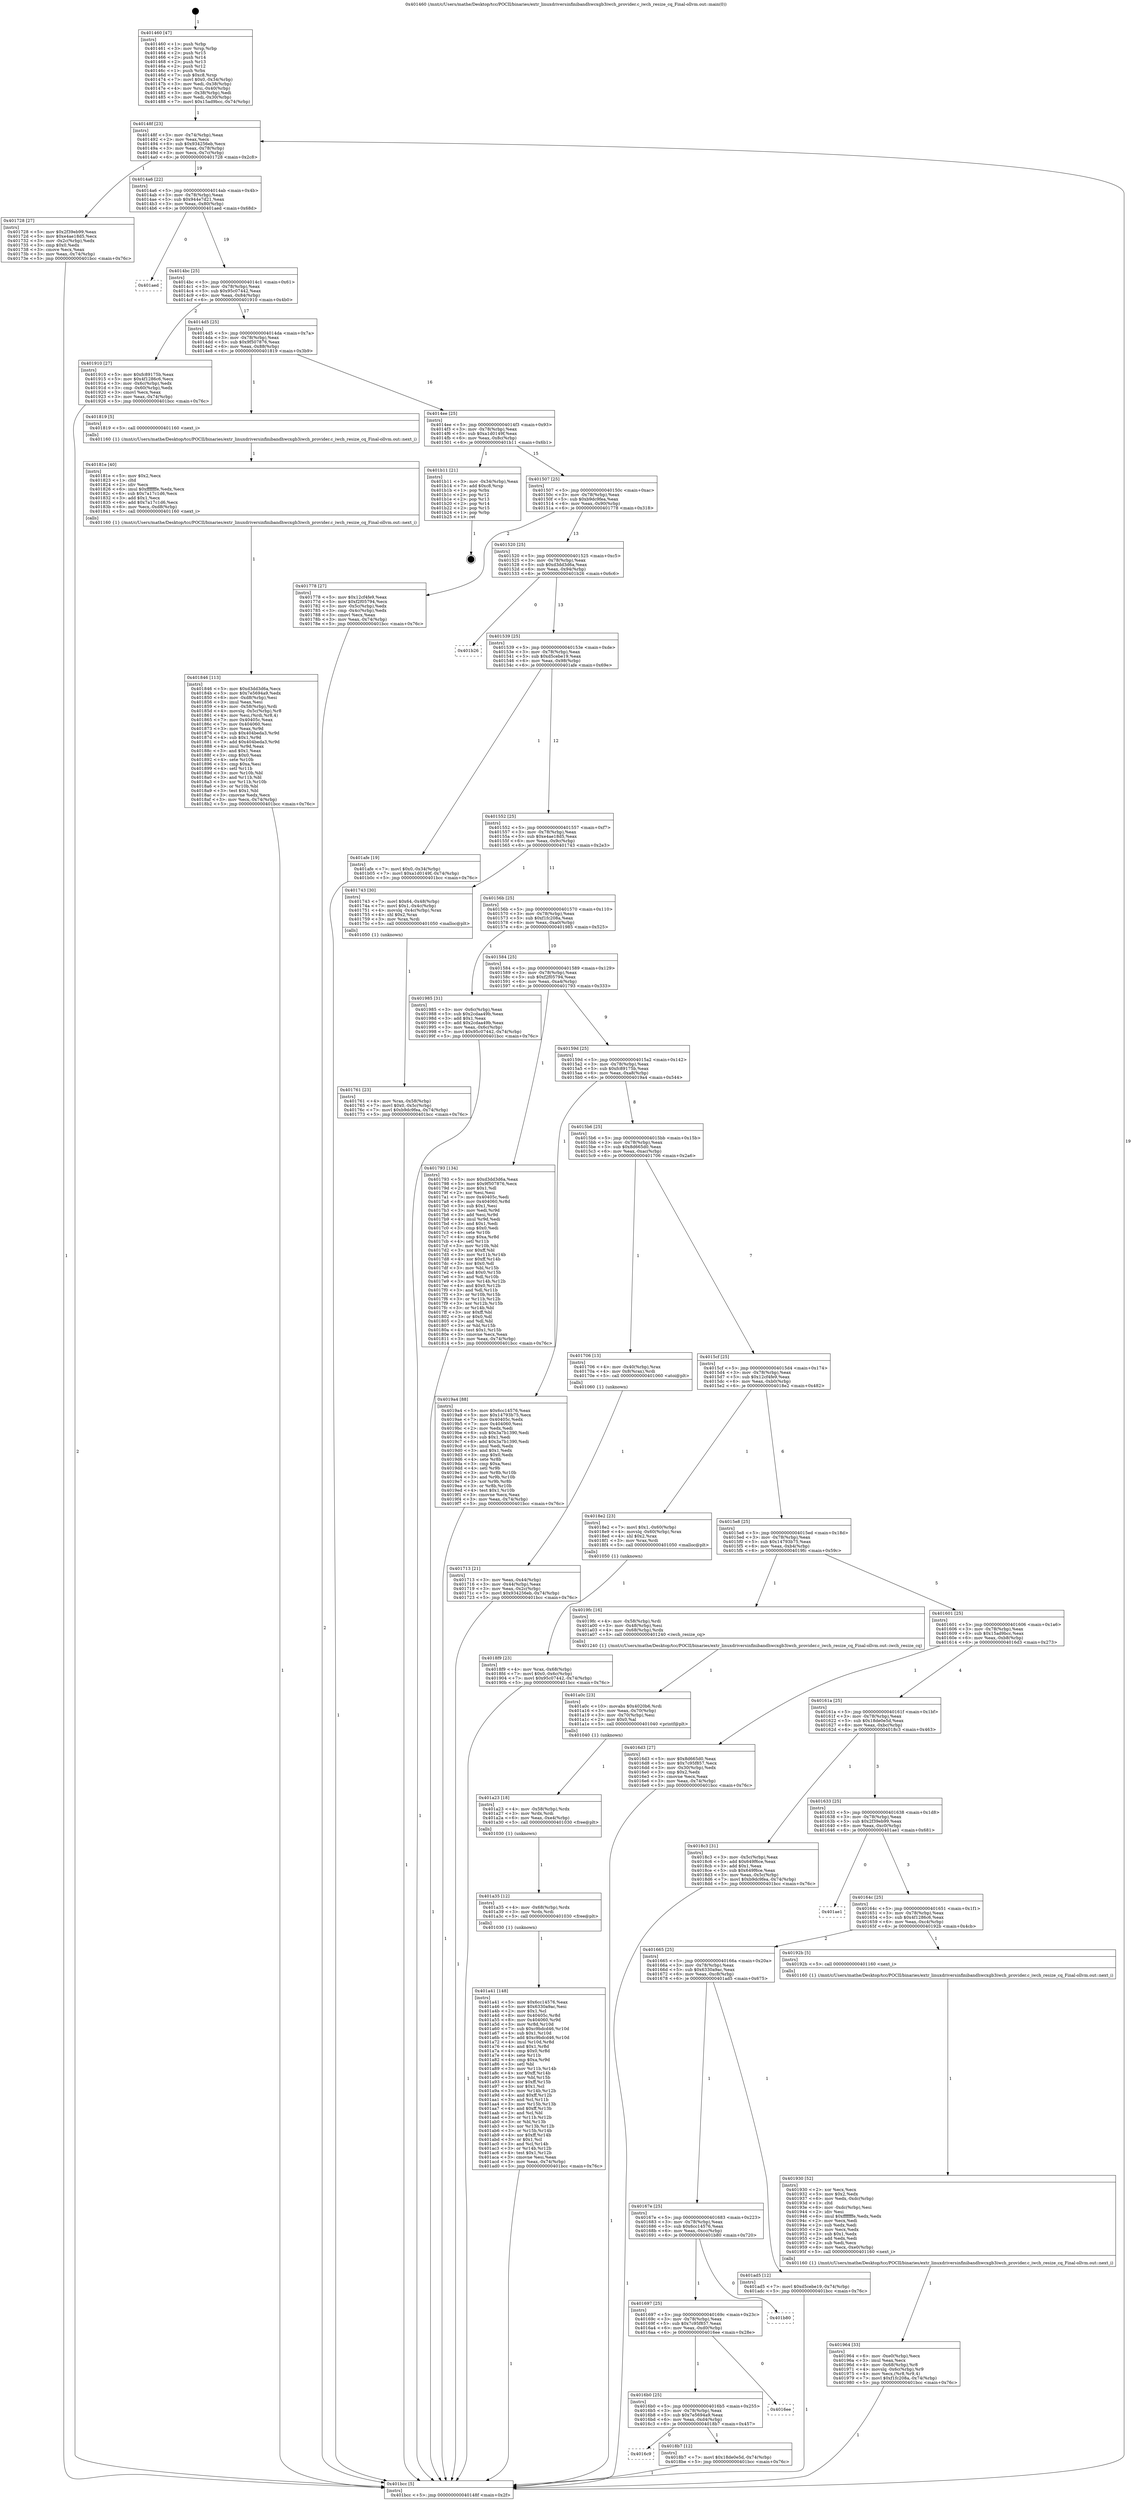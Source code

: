 digraph "0x401460" {
  label = "0x401460 (/mnt/c/Users/mathe/Desktop/tcc/POCII/binaries/extr_linuxdriversinfinibandhwcxgb3iwch_provider.c_iwch_resize_cq_Final-ollvm.out::main(0))"
  labelloc = "t"
  node[shape=record]

  Entry [label="",width=0.3,height=0.3,shape=circle,fillcolor=black,style=filled]
  "0x40148f" [label="{
     0x40148f [23]\l
     | [instrs]\l
     &nbsp;&nbsp;0x40148f \<+3\>: mov -0x74(%rbp),%eax\l
     &nbsp;&nbsp;0x401492 \<+2\>: mov %eax,%ecx\l
     &nbsp;&nbsp;0x401494 \<+6\>: sub $0x934256eb,%ecx\l
     &nbsp;&nbsp;0x40149a \<+3\>: mov %eax,-0x78(%rbp)\l
     &nbsp;&nbsp;0x40149d \<+3\>: mov %ecx,-0x7c(%rbp)\l
     &nbsp;&nbsp;0x4014a0 \<+6\>: je 0000000000401728 \<main+0x2c8\>\l
  }"]
  "0x401728" [label="{
     0x401728 [27]\l
     | [instrs]\l
     &nbsp;&nbsp;0x401728 \<+5\>: mov $0x2f39eb99,%eax\l
     &nbsp;&nbsp;0x40172d \<+5\>: mov $0xe4ae18d5,%ecx\l
     &nbsp;&nbsp;0x401732 \<+3\>: mov -0x2c(%rbp),%edx\l
     &nbsp;&nbsp;0x401735 \<+3\>: cmp $0x0,%edx\l
     &nbsp;&nbsp;0x401738 \<+3\>: cmove %ecx,%eax\l
     &nbsp;&nbsp;0x40173b \<+3\>: mov %eax,-0x74(%rbp)\l
     &nbsp;&nbsp;0x40173e \<+5\>: jmp 0000000000401bcc \<main+0x76c\>\l
  }"]
  "0x4014a6" [label="{
     0x4014a6 [22]\l
     | [instrs]\l
     &nbsp;&nbsp;0x4014a6 \<+5\>: jmp 00000000004014ab \<main+0x4b\>\l
     &nbsp;&nbsp;0x4014ab \<+3\>: mov -0x78(%rbp),%eax\l
     &nbsp;&nbsp;0x4014ae \<+5\>: sub $0x944e7d21,%eax\l
     &nbsp;&nbsp;0x4014b3 \<+3\>: mov %eax,-0x80(%rbp)\l
     &nbsp;&nbsp;0x4014b6 \<+6\>: je 0000000000401aed \<main+0x68d\>\l
  }"]
  Exit [label="",width=0.3,height=0.3,shape=circle,fillcolor=black,style=filled,peripheries=2]
  "0x401aed" [label="{
     0x401aed\l
  }", style=dashed]
  "0x4014bc" [label="{
     0x4014bc [25]\l
     | [instrs]\l
     &nbsp;&nbsp;0x4014bc \<+5\>: jmp 00000000004014c1 \<main+0x61\>\l
     &nbsp;&nbsp;0x4014c1 \<+3\>: mov -0x78(%rbp),%eax\l
     &nbsp;&nbsp;0x4014c4 \<+5\>: sub $0x95c07442,%eax\l
     &nbsp;&nbsp;0x4014c9 \<+6\>: mov %eax,-0x84(%rbp)\l
     &nbsp;&nbsp;0x4014cf \<+6\>: je 0000000000401910 \<main+0x4b0\>\l
  }"]
  "0x401a41" [label="{
     0x401a41 [148]\l
     | [instrs]\l
     &nbsp;&nbsp;0x401a41 \<+5\>: mov $0x6cc14576,%eax\l
     &nbsp;&nbsp;0x401a46 \<+5\>: mov $0x6330a9ac,%esi\l
     &nbsp;&nbsp;0x401a4b \<+2\>: mov $0x1,%cl\l
     &nbsp;&nbsp;0x401a4d \<+8\>: mov 0x40405c,%r8d\l
     &nbsp;&nbsp;0x401a55 \<+8\>: mov 0x404060,%r9d\l
     &nbsp;&nbsp;0x401a5d \<+3\>: mov %r8d,%r10d\l
     &nbsp;&nbsp;0x401a60 \<+7\>: sub $0xc9bdcd46,%r10d\l
     &nbsp;&nbsp;0x401a67 \<+4\>: sub $0x1,%r10d\l
     &nbsp;&nbsp;0x401a6b \<+7\>: add $0xc9bdcd46,%r10d\l
     &nbsp;&nbsp;0x401a72 \<+4\>: imul %r10d,%r8d\l
     &nbsp;&nbsp;0x401a76 \<+4\>: and $0x1,%r8d\l
     &nbsp;&nbsp;0x401a7a \<+4\>: cmp $0x0,%r8d\l
     &nbsp;&nbsp;0x401a7e \<+4\>: sete %r11b\l
     &nbsp;&nbsp;0x401a82 \<+4\>: cmp $0xa,%r9d\l
     &nbsp;&nbsp;0x401a86 \<+3\>: setl %bl\l
     &nbsp;&nbsp;0x401a89 \<+3\>: mov %r11b,%r14b\l
     &nbsp;&nbsp;0x401a8c \<+4\>: xor $0xff,%r14b\l
     &nbsp;&nbsp;0x401a90 \<+3\>: mov %bl,%r15b\l
     &nbsp;&nbsp;0x401a93 \<+4\>: xor $0xff,%r15b\l
     &nbsp;&nbsp;0x401a97 \<+3\>: xor $0x1,%cl\l
     &nbsp;&nbsp;0x401a9a \<+3\>: mov %r14b,%r12b\l
     &nbsp;&nbsp;0x401a9d \<+4\>: and $0xff,%r12b\l
     &nbsp;&nbsp;0x401aa1 \<+3\>: and %cl,%r11b\l
     &nbsp;&nbsp;0x401aa4 \<+3\>: mov %r15b,%r13b\l
     &nbsp;&nbsp;0x401aa7 \<+4\>: and $0xff,%r13b\l
     &nbsp;&nbsp;0x401aab \<+2\>: and %cl,%bl\l
     &nbsp;&nbsp;0x401aad \<+3\>: or %r11b,%r12b\l
     &nbsp;&nbsp;0x401ab0 \<+3\>: or %bl,%r13b\l
     &nbsp;&nbsp;0x401ab3 \<+3\>: xor %r13b,%r12b\l
     &nbsp;&nbsp;0x401ab6 \<+3\>: or %r15b,%r14b\l
     &nbsp;&nbsp;0x401ab9 \<+4\>: xor $0xff,%r14b\l
     &nbsp;&nbsp;0x401abd \<+3\>: or $0x1,%cl\l
     &nbsp;&nbsp;0x401ac0 \<+3\>: and %cl,%r14b\l
     &nbsp;&nbsp;0x401ac3 \<+3\>: or %r14b,%r12b\l
     &nbsp;&nbsp;0x401ac6 \<+4\>: test $0x1,%r12b\l
     &nbsp;&nbsp;0x401aca \<+3\>: cmovne %esi,%eax\l
     &nbsp;&nbsp;0x401acd \<+3\>: mov %eax,-0x74(%rbp)\l
     &nbsp;&nbsp;0x401ad0 \<+5\>: jmp 0000000000401bcc \<main+0x76c\>\l
  }"]
  "0x401910" [label="{
     0x401910 [27]\l
     | [instrs]\l
     &nbsp;&nbsp;0x401910 \<+5\>: mov $0xfc89175b,%eax\l
     &nbsp;&nbsp;0x401915 \<+5\>: mov $0x4f1286c6,%ecx\l
     &nbsp;&nbsp;0x40191a \<+3\>: mov -0x6c(%rbp),%edx\l
     &nbsp;&nbsp;0x40191d \<+3\>: cmp -0x60(%rbp),%edx\l
     &nbsp;&nbsp;0x401920 \<+3\>: cmovl %ecx,%eax\l
     &nbsp;&nbsp;0x401923 \<+3\>: mov %eax,-0x74(%rbp)\l
     &nbsp;&nbsp;0x401926 \<+5\>: jmp 0000000000401bcc \<main+0x76c\>\l
  }"]
  "0x4014d5" [label="{
     0x4014d5 [25]\l
     | [instrs]\l
     &nbsp;&nbsp;0x4014d5 \<+5\>: jmp 00000000004014da \<main+0x7a\>\l
     &nbsp;&nbsp;0x4014da \<+3\>: mov -0x78(%rbp),%eax\l
     &nbsp;&nbsp;0x4014dd \<+5\>: sub $0x9f507876,%eax\l
     &nbsp;&nbsp;0x4014e2 \<+6\>: mov %eax,-0x88(%rbp)\l
     &nbsp;&nbsp;0x4014e8 \<+6\>: je 0000000000401819 \<main+0x3b9\>\l
  }"]
  "0x401a35" [label="{
     0x401a35 [12]\l
     | [instrs]\l
     &nbsp;&nbsp;0x401a35 \<+4\>: mov -0x68(%rbp),%rdx\l
     &nbsp;&nbsp;0x401a39 \<+3\>: mov %rdx,%rdi\l
     &nbsp;&nbsp;0x401a3c \<+5\>: call 0000000000401030 \<free@plt\>\l
     | [calls]\l
     &nbsp;&nbsp;0x401030 \{1\} (unknown)\l
  }"]
  "0x401819" [label="{
     0x401819 [5]\l
     | [instrs]\l
     &nbsp;&nbsp;0x401819 \<+5\>: call 0000000000401160 \<next_i\>\l
     | [calls]\l
     &nbsp;&nbsp;0x401160 \{1\} (/mnt/c/Users/mathe/Desktop/tcc/POCII/binaries/extr_linuxdriversinfinibandhwcxgb3iwch_provider.c_iwch_resize_cq_Final-ollvm.out::next_i)\l
  }"]
  "0x4014ee" [label="{
     0x4014ee [25]\l
     | [instrs]\l
     &nbsp;&nbsp;0x4014ee \<+5\>: jmp 00000000004014f3 \<main+0x93\>\l
     &nbsp;&nbsp;0x4014f3 \<+3\>: mov -0x78(%rbp),%eax\l
     &nbsp;&nbsp;0x4014f6 \<+5\>: sub $0xa1d0149f,%eax\l
     &nbsp;&nbsp;0x4014fb \<+6\>: mov %eax,-0x8c(%rbp)\l
     &nbsp;&nbsp;0x401501 \<+6\>: je 0000000000401b11 \<main+0x6b1\>\l
  }"]
  "0x401a23" [label="{
     0x401a23 [18]\l
     | [instrs]\l
     &nbsp;&nbsp;0x401a23 \<+4\>: mov -0x58(%rbp),%rdx\l
     &nbsp;&nbsp;0x401a27 \<+3\>: mov %rdx,%rdi\l
     &nbsp;&nbsp;0x401a2a \<+6\>: mov %eax,-0xe4(%rbp)\l
     &nbsp;&nbsp;0x401a30 \<+5\>: call 0000000000401030 \<free@plt\>\l
     | [calls]\l
     &nbsp;&nbsp;0x401030 \{1\} (unknown)\l
  }"]
  "0x401b11" [label="{
     0x401b11 [21]\l
     | [instrs]\l
     &nbsp;&nbsp;0x401b11 \<+3\>: mov -0x34(%rbp),%eax\l
     &nbsp;&nbsp;0x401b14 \<+7\>: add $0xc8,%rsp\l
     &nbsp;&nbsp;0x401b1b \<+1\>: pop %rbx\l
     &nbsp;&nbsp;0x401b1c \<+2\>: pop %r12\l
     &nbsp;&nbsp;0x401b1e \<+2\>: pop %r13\l
     &nbsp;&nbsp;0x401b20 \<+2\>: pop %r14\l
     &nbsp;&nbsp;0x401b22 \<+2\>: pop %r15\l
     &nbsp;&nbsp;0x401b24 \<+1\>: pop %rbp\l
     &nbsp;&nbsp;0x401b25 \<+1\>: ret\l
  }"]
  "0x401507" [label="{
     0x401507 [25]\l
     | [instrs]\l
     &nbsp;&nbsp;0x401507 \<+5\>: jmp 000000000040150c \<main+0xac\>\l
     &nbsp;&nbsp;0x40150c \<+3\>: mov -0x78(%rbp),%eax\l
     &nbsp;&nbsp;0x40150f \<+5\>: sub $0xb9dc9fea,%eax\l
     &nbsp;&nbsp;0x401514 \<+6\>: mov %eax,-0x90(%rbp)\l
     &nbsp;&nbsp;0x40151a \<+6\>: je 0000000000401778 \<main+0x318\>\l
  }"]
  "0x401a0c" [label="{
     0x401a0c [23]\l
     | [instrs]\l
     &nbsp;&nbsp;0x401a0c \<+10\>: movabs $0x4020b6,%rdi\l
     &nbsp;&nbsp;0x401a16 \<+3\>: mov %eax,-0x70(%rbp)\l
     &nbsp;&nbsp;0x401a19 \<+3\>: mov -0x70(%rbp),%esi\l
     &nbsp;&nbsp;0x401a1c \<+2\>: mov $0x0,%al\l
     &nbsp;&nbsp;0x401a1e \<+5\>: call 0000000000401040 \<printf@plt\>\l
     | [calls]\l
     &nbsp;&nbsp;0x401040 \{1\} (unknown)\l
  }"]
  "0x401778" [label="{
     0x401778 [27]\l
     | [instrs]\l
     &nbsp;&nbsp;0x401778 \<+5\>: mov $0x12cf4fe9,%eax\l
     &nbsp;&nbsp;0x40177d \<+5\>: mov $0xf2f05794,%ecx\l
     &nbsp;&nbsp;0x401782 \<+3\>: mov -0x5c(%rbp),%edx\l
     &nbsp;&nbsp;0x401785 \<+3\>: cmp -0x4c(%rbp),%edx\l
     &nbsp;&nbsp;0x401788 \<+3\>: cmovl %ecx,%eax\l
     &nbsp;&nbsp;0x40178b \<+3\>: mov %eax,-0x74(%rbp)\l
     &nbsp;&nbsp;0x40178e \<+5\>: jmp 0000000000401bcc \<main+0x76c\>\l
  }"]
  "0x401520" [label="{
     0x401520 [25]\l
     | [instrs]\l
     &nbsp;&nbsp;0x401520 \<+5\>: jmp 0000000000401525 \<main+0xc5\>\l
     &nbsp;&nbsp;0x401525 \<+3\>: mov -0x78(%rbp),%eax\l
     &nbsp;&nbsp;0x401528 \<+5\>: sub $0xd3dd3d6a,%eax\l
     &nbsp;&nbsp;0x40152d \<+6\>: mov %eax,-0x94(%rbp)\l
     &nbsp;&nbsp;0x401533 \<+6\>: je 0000000000401b26 \<main+0x6c6\>\l
  }"]
  "0x401964" [label="{
     0x401964 [33]\l
     | [instrs]\l
     &nbsp;&nbsp;0x401964 \<+6\>: mov -0xe0(%rbp),%ecx\l
     &nbsp;&nbsp;0x40196a \<+3\>: imul %eax,%ecx\l
     &nbsp;&nbsp;0x40196d \<+4\>: mov -0x68(%rbp),%r8\l
     &nbsp;&nbsp;0x401971 \<+4\>: movslq -0x6c(%rbp),%r9\l
     &nbsp;&nbsp;0x401975 \<+4\>: mov %ecx,(%r8,%r9,4)\l
     &nbsp;&nbsp;0x401979 \<+7\>: movl $0xf1fc208a,-0x74(%rbp)\l
     &nbsp;&nbsp;0x401980 \<+5\>: jmp 0000000000401bcc \<main+0x76c\>\l
  }"]
  "0x401b26" [label="{
     0x401b26\l
  }", style=dashed]
  "0x401539" [label="{
     0x401539 [25]\l
     | [instrs]\l
     &nbsp;&nbsp;0x401539 \<+5\>: jmp 000000000040153e \<main+0xde\>\l
     &nbsp;&nbsp;0x40153e \<+3\>: mov -0x78(%rbp),%eax\l
     &nbsp;&nbsp;0x401541 \<+5\>: sub $0xd5cebe19,%eax\l
     &nbsp;&nbsp;0x401546 \<+6\>: mov %eax,-0x98(%rbp)\l
     &nbsp;&nbsp;0x40154c \<+6\>: je 0000000000401afe \<main+0x69e\>\l
  }"]
  "0x401930" [label="{
     0x401930 [52]\l
     | [instrs]\l
     &nbsp;&nbsp;0x401930 \<+2\>: xor %ecx,%ecx\l
     &nbsp;&nbsp;0x401932 \<+5\>: mov $0x2,%edx\l
     &nbsp;&nbsp;0x401937 \<+6\>: mov %edx,-0xdc(%rbp)\l
     &nbsp;&nbsp;0x40193d \<+1\>: cltd\l
     &nbsp;&nbsp;0x40193e \<+6\>: mov -0xdc(%rbp),%esi\l
     &nbsp;&nbsp;0x401944 \<+2\>: idiv %esi\l
     &nbsp;&nbsp;0x401946 \<+6\>: imul $0xfffffffe,%edx,%edx\l
     &nbsp;&nbsp;0x40194c \<+2\>: mov %ecx,%edi\l
     &nbsp;&nbsp;0x40194e \<+2\>: sub %edx,%edi\l
     &nbsp;&nbsp;0x401950 \<+2\>: mov %ecx,%edx\l
     &nbsp;&nbsp;0x401952 \<+3\>: sub $0x1,%edx\l
     &nbsp;&nbsp;0x401955 \<+2\>: add %edx,%edi\l
     &nbsp;&nbsp;0x401957 \<+2\>: sub %edi,%ecx\l
     &nbsp;&nbsp;0x401959 \<+6\>: mov %ecx,-0xe0(%rbp)\l
     &nbsp;&nbsp;0x40195f \<+5\>: call 0000000000401160 \<next_i\>\l
     | [calls]\l
     &nbsp;&nbsp;0x401160 \{1\} (/mnt/c/Users/mathe/Desktop/tcc/POCII/binaries/extr_linuxdriversinfinibandhwcxgb3iwch_provider.c_iwch_resize_cq_Final-ollvm.out::next_i)\l
  }"]
  "0x401afe" [label="{
     0x401afe [19]\l
     | [instrs]\l
     &nbsp;&nbsp;0x401afe \<+7\>: movl $0x0,-0x34(%rbp)\l
     &nbsp;&nbsp;0x401b05 \<+7\>: movl $0xa1d0149f,-0x74(%rbp)\l
     &nbsp;&nbsp;0x401b0c \<+5\>: jmp 0000000000401bcc \<main+0x76c\>\l
  }"]
  "0x401552" [label="{
     0x401552 [25]\l
     | [instrs]\l
     &nbsp;&nbsp;0x401552 \<+5\>: jmp 0000000000401557 \<main+0xf7\>\l
     &nbsp;&nbsp;0x401557 \<+3\>: mov -0x78(%rbp),%eax\l
     &nbsp;&nbsp;0x40155a \<+5\>: sub $0xe4ae18d5,%eax\l
     &nbsp;&nbsp;0x40155f \<+6\>: mov %eax,-0x9c(%rbp)\l
     &nbsp;&nbsp;0x401565 \<+6\>: je 0000000000401743 \<main+0x2e3\>\l
  }"]
  "0x4018f9" [label="{
     0x4018f9 [23]\l
     | [instrs]\l
     &nbsp;&nbsp;0x4018f9 \<+4\>: mov %rax,-0x68(%rbp)\l
     &nbsp;&nbsp;0x4018fd \<+7\>: movl $0x0,-0x6c(%rbp)\l
     &nbsp;&nbsp;0x401904 \<+7\>: movl $0x95c07442,-0x74(%rbp)\l
     &nbsp;&nbsp;0x40190b \<+5\>: jmp 0000000000401bcc \<main+0x76c\>\l
  }"]
  "0x401743" [label="{
     0x401743 [30]\l
     | [instrs]\l
     &nbsp;&nbsp;0x401743 \<+7\>: movl $0x64,-0x48(%rbp)\l
     &nbsp;&nbsp;0x40174a \<+7\>: movl $0x1,-0x4c(%rbp)\l
     &nbsp;&nbsp;0x401751 \<+4\>: movslq -0x4c(%rbp),%rax\l
     &nbsp;&nbsp;0x401755 \<+4\>: shl $0x2,%rax\l
     &nbsp;&nbsp;0x401759 \<+3\>: mov %rax,%rdi\l
     &nbsp;&nbsp;0x40175c \<+5\>: call 0000000000401050 \<malloc@plt\>\l
     | [calls]\l
     &nbsp;&nbsp;0x401050 \{1\} (unknown)\l
  }"]
  "0x40156b" [label="{
     0x40156b [25]\l
     | [instrs]\l
     &nbsp;&nbsp;0x40156b \<+5\>: jmp 0000000000401570 \<main+0x110\>\l
     &nbsp;&nbsp;0x401570 \<+3\>: mov -0x78(%rbp),%eax\l
     &nbsp;&nbsp;0x401573 \<+5\>: sub $0xf1fc208a,%eax\l
     &nbsp;&nbsp;0x401578 \<+6\>: mov %eax,-0xa0(%rbp)\l
     &nbsp;&nbsp;0x40157e \<+6\>: je 0000000000401985 \<main+0x525\>\l
  }"]
  "0x4016c9" [label="{
     0x4016c9\l
  }", style=dashed]
  "0x401985" [label="{
     0x401985 [31]\l
     | [instrs]\l
     &nbsp;&nbsp;0x401985 \<+3\>: mov -0x6c(%rbp),%eax\l
     &nbsp;&nbsp;0x401988 \<+5\>: sub $0x2cdaa49b,%eax\l
     &nbsp;&nbsp;0x40198d \<+3\>: add $0x1,%eax\l
     &nbsp;&nbsp;0x401990 \<+5\>: add $0x2cdaa49b,%eax\l
     &nbsp;&nbsp;0x401995 \<+3\>: mov %eax,-0x6c(%rbp)\l
     &nbsp;&nbsp;0x401998 \<+7\>: movl $0x95c07442,-0x74(%rbp)\l
     &nbsp;&nbsp;0x40199f \<+5\>: jmp 0000000000401bcc \<main+0x76c\>\l
  }"]
  "0x401584" [label="{
     0x401584 [25]\l
     | [instrs]\l
     &nbsp;&nbsp;0x401584 \<+5\>: jmp 0000000000401589 \<main+0x129\>\l
     &nbsp;&nbsp;0x401589 \<+3\>: mov -0x78(%rbp),%eax\l
     &nbsp;&nbsp;0x40158c \<+5\>: sub $0xf2f05794,%eax\l
     &nbsp;&nbsp;0x401591 \<+6\>: mov %eax,-0xa4(%rbp)\l
     &nbsp;&nbsp;0x401597 \<+6\>: je 0000000000401793 \<main+0x333\>\l
  }"]
  "0x4018b7" [label="{
     0x4018b7 [12]\l
     | [instrs]\l
     &nbsp;&nbsp;0x4018b7 \<+7\>: movl $0x18de0e5d,-0x74(%rbp)\l
     &nbsp;&nbsp;0x4018be \<+5\>: jmp 0000000000401bcc \<main+0x76c\>\l
  }"]
  "0x401793" [label="{
     0x401793 [134]\l
     | [instrs]\l
     &nbsp;&nbsp;0x401793 \<+5\>: mov $0xd3dd3d6a,%eax\l
     &nbsp;&nbsp;0x401798 \<+5\>: mov $0x9f507876,%ecx\l
     &nbsp;&nbsp;0x40179d \<+2\>: mov $0x1,%dl\l
     &nbsp;&nbsp;0x40179f \<+2\>: xor %esi,%esi\l
     &nbsp;&nbsp;0x4017a1 \<+7\>: mov 0x40405c,%edi\l
     &nbsp;&nbsp;0x4017a8 \<+8\>: mov 0x404060,%r8d\l
     &nbsp;&nbsp;0x4017b0 \<+3\>: sub $0x1,%esi\l
     &nbsp;&nbsp;0x4017b3 \<+3\>: mov %edi,%r9d\l
     &nbsp;&nbsp;0x4017b6 \<+3\>: add %esi,%r9d\l
     &nbsp;&nbsp;0x4017b9 \<+4\>: imul %r9d,%edi\l
     &nbsp;&nbsp;0x4017bd \<+3\>: and $0x1,%edi\l
     &nbsp;&nbsp;0x4017c0 \<+3\>: cmp $0x0,%edi\l
     &nbsp;&nbsp;0x4017c3 \<+4\>: sete %r10b\l
     &nbsp;&nbsp;0x4017c7 \<+4\>: cmp $0xa,%r8d\l
     &nbsp;&nbsp;0x4017cb \<+4\>: setl %r11b\l
     &nbsp;&nbsp;0x4017cf \<+3\>: mov %r10b,%bl\l
     &nbsp;&nbsp;0x4017d2 \<+3\>: xor $0xff,%bl\l
     &nbsp;&nbsp;0x4017d5 \<+3\>: mov %r11b,%r14b\l
     &nbsp;&nbsp;0x4017d8 \<+4\>: xor $0xff,%r14b\l
     &nbsp;&nbsp;0x4017dc \<+3\>: xor $0x0,%dl\l
     &nbsp;&nbsp;0x4017df \<+3\>: mov %bl,%r15b\l
     &nbsp;&nbsp;0x4017e2 \<+4\>: and $0x0,%r15b\l
     &nbsp;&nbsp;0x4017e6 \<+3\>: and %dl,%r10b\l
     &nbsp;&nbsp;0x4017e9 \<+3\>: mov %r14b,%r12b\l
     &nbsp;&nbsp;0x4017ec \<+4\>: and $0x0,%r12b\l
     &nbsp;&nbsp;0x4017f0 \<+3\>: and %dl,%r11b\l
     &nbsp;&nbsp;0x4017f3 \<+3\>: or %r10b,%r15b\l
     &nbsp;&nbsp;0x4017f6 \<+3\>: or %r11b,%r12b\l
     &nbsp;&nbsp;0x4017f9 \<+3\>: xor %r12b,%r15b\l
     &nbsp;&nbsp;0x4017fc \<+3\>: or %r14b,%bl\l
     &nbsp;&nbsp;0x4017ff \<+3\>: xor $0xff,%bl\l
     &nbsp;&nbsp;0x401802 \<+3\>: or $0x0,%dl\l
     &nbsp;&nbsp;0x401805 \<+2\>: and %dl,%bl\l
     &nbsp;&nbsp;0x401807 \<+3\>: or %bl,%r15b\l
     &nbsp;&nbsp;0x40180a \<+4\>: test $0x1,%r15b\l
     &nbsp;&nbsp;0x40180e \<+3\>: cmovne %ecx,%eax\l
     &nbsp;&nbsp;0x401811 \<+3\>: mov %eax,-0x74(%rbp)\l
     &nbsp;&nbsp;0x401814 \<+5\>: jmp 0000000000401bcc \<main+0x76c\>\l
  }"]
  "0x40159d" [label="{
     0x40159d [25]\l
     | [instrs]\l
     &nbsp;&nbsp;0x40159d \<+5\>: jmp 00000000004015a2 \<main+0x142\>\l
     &nbsp;&nbsp;0x4015a2 \<+3\>: mov -0x78(%rbp),%eax\l
     &nbsp;&nbsp;0x4015a5 \<+5\>: sub $0xfc89175b,%eax\l
     &nbsp;&nbsp;0x4015aa \<+6\>: mov %eax,-0xa8(%rbp)\l
     &nbsp;&nbsp;0x4015b0 \<+6\>: je 00000000004019a4 \<main+0x544\>\l
  }"]
  "0x4016b0" [label="{
     0x4016b0 [25]\l
     | [instrs]\l
     &nbsp;&nbsp;0x4016b0 \<+5\>: jmp 00000000004016b5 \<main+0x255\>\l
     &nbsp;&nbsp;0x4016b5 \<+3\>: mov -0x78(%rbp),%eax\l
     &nbsp;&nbsp;0x4016b8 \<+5\>: sub $0x7e5694a9,%eax\l
     &nbsp;&nbsp;0x4016bd \<+6\>: mov %eax,-0xd4(%rbp)\l
     &nbsp;&nbsp;0x4016c3 \<+6\>: je 00000000004018b7 \<main+0x457\>\l
  }"]
  "0x4019a4" [label="{
     0x4019a4 [88]\l
     | [instrs]\l
     &nbsp;&nbsp;0x4019a4 \<+5\>: mov $0x6cc14576,%eax\l
     &nbsp;&nbsp;0x4019a9 \<+5\>: mov $0x14793b75,%ecx\l
     &nbsp;&nbsp;0x4019ae \<+7\>: mov 0x40405c,%edx\l
     &nbsp;&nbsp;0x4019b5 \<+7\>: mov 0x404060,%esi\l
     &nbsp;&nbsp;0x4019bc \<+2\>: mov %edx,%edi\l
     &nbsp;&nbsp;0x4019be \<+6\>: sub $0x3a7b1390,%edi\l
     &nbsp;&nbsp;0x4019c4 \<+3\>: sub $0x1,%edi\l
     &nbsp;&nbsp;0x4019c7 \<+6\>: add $0x3a7b1390,%edi\l
     &nbsp;&nbsp;0x4019cd \<+3\>: imul %edi,%edx\l
     &nbsp;&nbsp;0x4019d0 \<+3\>: and $0x1,%edx\l
     &nbsp;&nbsp;0x4019d3 \<+3\>: cmp $0x0,%edx\l
     &nbsp;&nbsp;0x4019d6 \<+4\>: sete %r8b\l
     &nbsp;&nbsp;0x4019da \<+3\>: cmp $0xa,%esi\l
     &nbsp;&nbsp;0x4019dd \<+4\>: setl %r9b\l
     &nbsp;&nbsp;0x4019e1 \<+3\>: mov %r8b,%r10b\l
     &nbsp;&nbsp;0x4019e4 \<+3\>: and %r9b,%r10b\l
     &nbsp;&nbsp;0x4019e7 \<+3\>: xor %r9b,%r8b\l
     &nbsp;&nbsp;0x4019ea \<+3\>: or %r8b,%r10b\l
     &nbsp;&nbsp;0x4019ed \<+4\>: test $0x1,%r10b\l
     &nbsp;&nbsp;0x4019f1 \<+3\>: cmovne %ecx,%eax\l
     &nbsp;&nbsp;0x4019f4 \<+3\>: mov %eax,-0x74(%rbp)\l
     &nbsp;&nbsp;0x4019f7 \<+5\>: jmp 0000000000401bcc \<main+0x76c\>\l
  }"]
  "0x4015b6" [label="{
     0x4015b6 [25]\l
     | [instrs]\l
     &nbsp;&nbsp;0x4015b6 \<+5\>: jmp 00000000004015bb \<main+0x15b\>\l
     &nbsp;&nbsp;0x4015bb \<+3\>: mov -0x78(%rbp),%eax\l
     &nbsp;&nbsp;0x4015be \<+5\>: sub $0x8d665d0,%eax\l
     &nbsp;&nbsp;0x4015c3 \<+6\>: mov %eax,-0xac(%rbp)\l
     &nbsp;&nbsp;0x4015c9 \<+6\>: je 0000000000401706 \<main+0x2a6\>\l
  }"]
  "0x4016ee" [label="{
     0x4016ee\l
  }", style=dashed]
  "0x401706" [label="{
     0x401706 [13]\l
     | [instrs]\l
     &nbsp;&nbsp;0x401706 \<+4\>: mov -0x40(%rbp),%rax\l
     &nbsp;&nbsp;0x40170a \<+4\>: mov 0x8(%rax),%rdi\l
     &nbsp;&nbsp;0x40170e \<+5\>: call 0000000000401060 \<atoi@plt\>\l
     | [calls]\l
     &nbsp;&nbsp;0x401060 \{1\} (unknown)\l
  }"]
  "0x4015cf" [label="{
     0x4015cf [25]\l
     | [instrs]\l
     &nbsp;&nbsp;0x4015cf \<+5\>: jmp 00000000004015d4 \<main+0x174\>\l
     &nbsp;&nbsp;0x4015d4 \<+3\>: mov -0x78(%rbp),%eax\l
     &nbsp;&nbsp;0x4015d7 \<+5\>: sub $0x12cf4fe9,%eax\l
     &nbsp;&nbsp;0x4015dc \<+6\>: mov %eax,-0xb0(%rbp)\l
     &nbsp;&nbsp;0x4015e2 \<+6\>: je 00000000004018e2 \<main+0x482\>\l
  }"]
  "0x401697" [label="{
     0x401697 [25]\l
     | [instrs]\l
     &nbsp;&nbsp;0x401697 \<+5\>: jmp 000000000040169c \<main+0x23c\>\l
     &nbsp;&nbsp;0x40169c \<+3\>: mov -0x78(%rbp),%eax\l
     &nbsp;&nbsp;0x40169f \<+5\>: sub $0x7c95f857,%eax\l
     &nbsp;&nbsp;0x4016a4 \<+6\>: mov %eax,-0xd0(%rbp)\l
     &nbsp;&nbsp;0x4016aa \<+6\>: je 00000000004016ee \<main+0x28e\>\l
  }"]
  "0x4018e2" [label="{
     0x4018e2 [23]\l
     | [instrs]\l
     &nbsp;&nbsp;0x4018e2 \<+7\>: movl $0x1,-0x60(%rbp)\l
     &nbsp;&nbsp;0x4018e9 \<+4\>: movslq -0x60(%rbp),%rax\l
     &nbsp;&nbsp;0x4018ed \<+4\>: shl $0x2,%rax\l
     &nbsp;&nbsp;0x4018f1 \<+3\>: mov %rax,%rdi\l
     &nbsp;&nbsp;0x4018f4 \<+5\>: call 0000000000401050 \<malloc@plt\>\l
     | [calls]\l
     &nbsp;&nbsp;0x401050 \{1\} (unknown)\l
  }"]
  "0x4015e8" [label="{
     0x4015e8 [25]\l
     | [instrs]\l
     &nbsp;&nbsp;0x4015e8 \<+5\>: jmp 00000000004015ed \<main+0x18d\>\l
     &nbsp;&nbsp;0x4015ed \<+3\>: mov -0x78(%rbp),%eax\l
     &nbsp;&nbsp;0x4015f0 \<+5\>: sub $0x14793b75,%eax\l
     &nbsp;&nbsp;0x4015f5 \<+6\>: mov %eax,-0xb4(%rbp)\l
     &nbsp;&nbsp;0x4015fb \<+6\>: je 00000000004019fc \<main+0x59c\>\l
  }"]
  "0x401b80" [label="{
     0x401b80\l
  }", style=dashed]
  "0x4019fc" [label="{
     0x4019fc [16]\l
     | [instrs]\l
     &nbsp;&nbsp;0x4019fc \<+4\>: mov -0x58(%rbp),%rdi\l
     &nbsp;&nbsp;0x401a00 \<+3\>: mov -0x48(%rbp),%esi\l
     &nbsp;&nbsp;0x401a03 \<+4\>: mov -0x68(%rbp),%rdx\l
     &nbsp;&nbsp;0x401a07 \<+5\>: call 0000000000401240 \<iwch_resize_cq\>\l
     | [calls]\l
     &nbsp;&nbsp;0x401240 \{1\} (/mnt/c/Users/mathe/Desktop/tcc/POCII/binaries/extr_linuxdriversinfinibandhwcxgb3iwch_provider.c_iwch_resize_cq_Final-ollvm.out::iwch_resize_cq)\l
  }"]
  "0x401601" [label="{
     0x401601 [25]\l
     | [instrs]\l
     &nbsp;&nbsp;0x401601 \<+5\>: jmp 0000000000401606 \<main+0x1a6\>\l
     &nbsp;&nbsp;0x401606 \<+3\>: mov -0x78(%rbp),%eax\l
     &nbsp;&nbsp;0x401609 \<+5\>: sub $0x15ad9bcc,%eax\l
     &nbsp;&nbsp;0x40160e \<+6\>: mov %eax,-0xb8(%rbp)\l
     &nbsp;&nbsp;0x401614 \<+6\>: je 00000000004016d3 \<main+0x273\>\l
  }"]
  "0x40167e" [label="{
     0x40167e [25]\l
     | [instrs]\l
     &nbsp;&nbsp;0x40167e \<+5\>: jmp 0000000000401683 \<main+0x223\>\l
     &nbsp;&nbsp;0x401683 \<+3\>: mov -0x78(%rbp),%eax\l
     &nbsp;&nbsp;0x401686 \<+5\>: sub $0x6cc14576,%eax\l
     &nbsp;&nbsp;0x40168b \<+6\>: mov %eax,-0xcc(%rbp)\l
     &nbsp;&nbsp;0x401691 \<+6\>: je 0000000000401b80 \<main+0x720\>\l
  }"]
  "0x4016d3" [label="{
     0x4016d3 [27]\l
     | [instrs]\l
     &nbsp;&nbsp;0x4016d3 \<+5\>: mov $0x8d665d0,%eax\l
     &nbsp;&nbsp;0x4016d8 \<+5\>: mov $0x7c95f857,%ecx\l
     &nbsp;&nbsp;0x4016dd \<+3\>: mov -0x30(%rbp),%edx\l
     &nbsp;&nbsp;0x4016e0 \<+3\>: cmp $0x2,%edx\l
     &nbsp;&nbsp;0x4016e3 \<+3\>: cmovne %ecx,%eax\l
     &nbsp;&nbsp;0x4016e6 \<+3\>: mov %eax,-0x74(%rbp)\l
     &nbsp;&nbsp;0x4016e9 \<+5\>: jmp 0000000000401bcc \<main+0x76c\>\l
  }"]
  "0x40161a" [label="{
     0x40161a [25]\l
     | [instrs]\l
     &nbsp;&nbsp;0x40161a \<+5\>: jmp 000000000040161f \<main+0x1bf\>\l
     &nbsp;&nbsp;0x40161f \<+3\>: mov -0x78(%rbp),%eax\l
     &nbsp;&nbsp;0x401622 \<+5\>: sub $0x18de0e5d,%eax\l
     &nbsp;&nbsp;0x401627 \<+6\>: mov %eax,-0xbc(%rbp)\l
     &nbsp;&nbsp;0x40162d \<+6\>: je 00000000004018c3 \<main+0x463\>\l
  }"]
  "0x401bcc" [label="{
     0x401bcc [5]\l
     | [instrs]\l
     &nbsp;&nbsp;0x401bcc \<+5\>: jmp 000000000040148f \<main+0x2f\>\l
  }"]
  "0x401460" [label="{
     0x401460 [47]\l
     | [instrs]\l
     &nbsp;&nbsp;0x401460 \<+1\>: push %rbp\l
     &nbsp;&nbsp;0x401461 \<+3\>: mov %rsp,%rbp\l
     &nbsp;&nbsp;0x401464 \<+2\>: push %r15\l
     &nbsp;&nbsp;0x401466 \<+2\>: push %r14\l
     &nbsp;&nbsp;0x401468 \<+2\>: push %r13\l
     &nbsp;&nbsp;0x40146a \<+2\>: push %r12\l
     &nbsp;&nbsp;0x40146c \<+1\>: push %rbx\l
     &nbsp;&nbsp;0x40146d \<+7\>: sub $0xc8,%rsp\l
     &nbsp;&nbsp;0x401474 \<+7\>: movl $0x0,-0x34(%rbp)\l
     &nbsp;&nbsp;0x40147b \<+3\>: mov %edi,-0x38(%rbp)\l
     &nbsp;&nbsp;0x40147e \<+4\>: mov %rsi,-0x40(%rbp)\l
     &nbsp;&nbsp;0x401482 \<+3\>: mov -0x38(%rbp),%edi\l
     &nbsp;&nbsp;0x401485 \<+3\>: mov %edi,-0x30(%rbp)\l
     &nbsp;&nbsp;0x401488 \<+7\>: movl $0x15ad9bcc,-0x74(%rbp)\l
  }"]
  "0x401713" [label="{
     0x401713 [21]\l
     | [instrs]\l
     &nbsp;&nbsp;0x401713 \<+3\>: mov %eax,-0x44(%rbp)\l
     &nbsp;&nbsp;0x401716 \<+3\>: mov -0x44(%rbp),%eax\l
     &nbsp;&nbsp;0x401719 \<+3\>: mov %eax,-0x2c(%rbp)\l
     &nbsp;&nbsp;0x40171c \<+7\>: movl $0x934256eb,-0x74(%rbp)\l
     &nbsp;&nbsp;0x401723 \<+5\>: jmp 0000000000401bcc \<main+0x76c\>\l
  }"]
  "0x401761" [label="{
     0x401761 [23]\l
     | [instrs]\l
     &nbsp;&nbsp;0x401761 \<+4\>: mov %rax,-0x58(%rbp)\l
     &nbsp;&nbsp;0x401765 \<+7\>: movl $0x0,-0x5c(%rbp)\l
     &nbsp;&nbsp;0x40176c \<+7\>: movl $0xb9dc9fea,-0x74(%rbp)\l
     &nbsp;&nbsp;0x401773 \<+5\>: jmp 0000000000401bcc \<main+0x76c\>\l
  }"]
  "0x40181e" [label="{
     0x40181e [40]\l
     | [instrs]\l
     &nbsp;&nbsp;0x40181e \<+5\>: mov $0x2,%ecx\l
     &nbsp;&nbsp;0x401823 \<+1\>: cltd\l
     &nbsp;&nbsp;0x401824 \<+2\>: idiv %ecx\l
     &nbsp;&nbsp;0x401826 \<+6\>: imul $0xfffffffe,%edx,%ecx\l
     &nbsp;&nbsp;0x40182c \<+6\>: sub $0x7a17c1d6,%ecx\l
     &nbsp;&nbsp;0x401832 \<+3\>: add $0x1,%ecx\l
     &nbsp;&nbsp;0x401835 \<+6\>: add $0x7a17c1d6,%ecx\l
     &nbsp;&nbsp;0x40183b \<+6\>: mov %ecx,-0xd8(%rbp)\l
     &nbsp;&nbsp;0x401841 \<+5\>: call 0000000000401160 \<next_i\>\l
     | [calls]\l
     &nbsp;&nbsp;0x401160 \{1\} (/mnt/c/Users/mathe/Desktop/tcc/POCII/binaries/extr_linuxdriversinfinibandhwcxgb3iwch_provider.c_iwch_resize_cq_Final-ollvm.out::next_i)\l
  }"]
  "0x401846" [label="{
     0x401846 [113]\l
     | [instrs]\l
     &nbsp;&nbsp;0x401846 \<+5\>: mov $0xd3dd3d6a,%ecx\l
     &nbsp;&nbsp;0x40184b \<+5\>: mov $0x7e5694a9,%edx\l
     &nbsp;&nbsp;0x401850 \<+6\>: mov -0xd8(%rbp),%esi\l
     &nbsp;&nbsp;0x401856 \<+3\>: imul %eax,%esi\l
     &nbsp;&nbsp;0x401859 \<+4\>: mov -0x58(%rbp),%rdi\l
     &nbsp;&nbsp;0x40185d \<+4\>: movslq -0x5c(%rbp),%r8\l
     &nbsp;&nbsp;0x401861 \<+4\>: mov %esi,(%rdi,%r8,4)\l
     &nbsp;&nbsp;0x401865 \<+7\>: mov 0x40405c,%eax\l
     &nbsp;&nbsp;0x40186c \<+7\>: mov 0x404060,%esi\l
     &nbsp;&nbsp;0x401873 \<+3\>: mov %eax,%r9d\l
     &nbsp;&nbsp;0x401876 \<+7\>: sub $0x404beda3,%r9d\l
     &nbsp;&nbsp;0x40187d \<+4\>: sub $0x1,%r9d\l
     &nbsp;&nbsp;0x401881 \<+7\>: add $0x404beda3,%r9d\l
     &nbsp;&nbsp;0x401888 \<+4\>: imul %r9d,%eax\l
     &nbsp;&nbsp;0x40188c \<+3\>: and $0x1,%eax\l
     &nbsp;&nbsp;0x40188f \<+3\>: cmp $0x0,%eax\l
     &nbsp;&nbsp;0x401892 \<+4\>: sete %r10b\l
     &nbsp;&nbsp;0x401896 \<+3\>: cmp $0xa,%esi\l
     &nbsp;&nbsp;0x401899 \<+4\>: setl %r11b\l
     &nbsp;&nbsp;0x40189d \<+3\>: mov %r10b,%bl\l
     &nbsp;&nbsp;0x4018a0 \<+3\>: and %r11b,%bl\l
     &nbsp;&nbsp;0x4018a3 \<+3\>: xor %r11b,%r10b\l
     &nbsp;&nbsp;0x4018a6 \<+3\>: or %r10b,%bl\l
     &nbsp;&nbsp;0x4018a9 \<+3\>: test $0x1,%bl\l
     &nbsp;&nbsp;0x4018ac \<+3\>: cmovne %edx,%ecx\l
     &nbsp;&nbsp;0x4018af \<+3\>: mov %ecx,-0x74(%rbp)\l
     &nbsp;&nbsp;0x4018b2 \<+5\>: jmp 0000000000401bcc \<main+0x76c\>\l
  }"]
  "0x401ad5" [label="{
     0x401ad5 [12]\l
     | [instrs]\l
     &nbsp;&nbsp;0x401ad5 \<+7\>: movl $0xd5cebe19,-0x74(%rbp)\l
     &nbsp;&nbsp;0x401adc \<+5\>: jmp 0000000000401bcc \<main+0x76c\>\l
  }"]
  "0x4018c3" [label="{
     0x4018c3 [31]\l
     | [instrs]\l
     &nbsp;&nbsp;0x4018c3 \<+3\>: mov -0x5c(%rbp),%eax\l
     &nbsp;&nbsp;0x4018c6 \<+5\>: add $0x649f6ce,%eax\l
     &nbsp;&nbsp;0x4018cb \<+3\>: add $0x1,%eax\l
     &nbsp;&nbsp;0x4018ce \<+5\>: sub $0x649f6ce,%eax\l
     &nbsp;&nbsp;0x4018d3 \<+3\>: mov %eax,-0x5c(%rbp)\l
     &nbsp;&nbsp;0x4018d6 \<+7\>: movl $0xb9dc9fea,-0x74(%rbp)\l
     &nbsp;&nbsp;0x4018dd \<+5\>: jmp 0000000000401bcc \<main+0x76c\>\l
  }"]
  "0x401633" [label="{
     0x401633 [25]\l
     | [instrs]\l
     &nbsp;&nbsp;0x401633 \<+5\>: jmp 0000000000401638 \<main+0x1d8\>\l
     &nbsp;&nbsp;0x401638 \<+3\>: mov -0x78(%rbp),%eax\l
     &nbsp;&nbsp;0x40163b \<+5\>: sub $0x2f39eb99,%eax\l
     &nbsp;&nbsp;0x401640 \<+6\>: mov %eax,-0xc0(%rbp)\l
     &nbsp;&nbsp;0x401646 \<+6\>: je 0000000000401ae1 \<main+0x681\>\l
  }"]
  "0x401665" [label="{
     0x401665 [25]\l
     | [instrs]\l
     &nbsp;&nbsp;0x401665 \<+5\>: jmp 000000000040166a \<main+0x20a\>\l
     &nbsp;&nbsp;0x40166a \<+3\>: mov -0x78(%rbp),%eax\l
     &nbsp;&nbsp;0x40166d \<+5\>: sub $0x6330a9ac,%eax\l
     &nbsp;&nbsp;0x401672 \<+6\>: mov %eax,-0xc8(%rbp)\l
     &nbsp;&nbsp;0x401678 \<+6\>: je 0000000000401ad5 \<main+0x675\>\l
  }"]
  "0x401ae1" [label="{
     0x401ae1\l
  }", style=dashed]
  "0x40164c" [label="{
     0x40164c [25]\l
     | [instrs]\l
     &nbsp;&nbsp;0x40164c \<+5\>: jmp 0000000000401651 \<main+0x1f1\>\l
     &nbsp;&nbsp;0x401651 \<+3\>: mov -0x78(%rbp),%eax\l
     &nbsp;&nbsp;0x401654 \<+5\>: sub $0x4f1286c6,%eax\l
     &nbsp;&nbsp;0x401659 \<+6\>: mov %eax,-0xc4(%rbp)\l
     &nbsp;&nbsp;0x40165f \<+6\>: je 000000000040192b \<main+0x4cb\>\l
  }"]
  "0x40192b" [label="{
     0x40192b [5]\l
     | [instrs]\l
     &nbsp;&nbsp;0x40192b \<+5\>: call 0000000000401160 \<next_i\>\l
     | [calls]\l
     &nbsp;&nbsp;0x401160 \{1\} (/mnt/c/Users/mathe/Desktop/tcc/POCII/binaries/extr_linuxdriversinfinibandhwcxgb3iwch_provider.c_iwch_resize_cq_Final-ollvm.out::next_i)\l
  }"]
  Entry -> "0x401460" [label=" 1"]
  "0x40148f" -> "0x401728" [label=" 1"]
  "0x40148f" -> "0x4014a6" [label=" 19"]
  "0x401b11" -> Exit [label=" 1"]
  "0x4014a6" -> "0x401aed" [label=" 0"]
  "0x4014a6" -> "0x4014bc" [label=" 19"]
  "0x401afe" -> "0x401bcc" [label=" 1"]
  "0x4014bc" -> "0x401910" [label=" 2"]
  "0x4014bc" -> "0x4014d5" [label=" 17"]
  "0x401ad5" -> "0x401bcc" [label=" 1"]
  "0x4014d5" -> "0x401819" [label=" 1"]
  "0x4014d5" -> "0x4014ee" [label=" 16"]
  "0x401a41" -> "0x401bcc" [label=" 1"]
  "0x4014ee" -> "0x401b11" [label=" 1"]
  "0x4014ee" -> "0x401507" [label=" 15"]
  "0x401a35" -> "0x401a41" [label=" 1"]
  "0x401507" -> "0x401778" [label=" 2"]
  "0x401507" -> "0x401520" [label=" 13"]
  "0x401a23" -> "0x401a35" [label=" 1"]
  "0x401520" -> "0x401b26" [label=" 0"]
  "0x401520" -> "0x401539" [label=" 13"]
  "0x401a0c" -> "0x401a23" [label=" 1"]
  "0x401539" -> "0x401afe" [label=" 1"]
  "0x401539" -> "0x401552" [label=" 12"]
  "0x4019fc" -> "0x401a0c" [label=" 1"]
  "0x401552" -> "0x401743" [label=" 1"]
  "0x401552" -> "0x40156b" [label=" 11"]
  "0x4019a4" -> "0x401bcc" [label=" 1"]
  "0x40156b" -> "0x401985" [label=" 1"]
  "0x40156b" -> "0x401584" [label=" 10"]
  "0x401985" -> "0x401bcc" [label=" 1"]
  "0x401584" -> "0x401793" [label=" 1"]
  "0x401584" -> "0x40159d" [label=" 9"]
  "0x401964" -> "0x401bcc" [label=" 1"]
  "0x40159d" -> "0x4019a4" [label=" 1"]
  "0x40159d" -> "0x4015b6" [label=" 8"]
  "0x40192b" -> "0x401930" [label=" 1"]
  "0x4015b6" -> "0x401706" [label=" 1"]
  "0x4015b6" -> "0x4015cf" [label=" 7"]
  "0x401910" -> "0x401bcc" [label=" 2"]
  "0x4015cf" -> "0x4018e2" [label=" 1"]
  "0x4015cf" -> "0x4015e8" [label=" 6"]
  "0x4018e2" -> "0x4018f9" [label=" 1"]
  "0x4015e8" -> "0x4019fc" [label=" 1"]
  "0x4015e8" -> "0x401601" [label=" 5"]
  "0x4018c3" -> "0x401bcc" [label=" 1"]
  "0x401601" -> "0x4016d3" [label=" 1"]
  "0x401601" -> "0x40161a" [label=" 4"]
  "0x4016d3" -> "0x401bcc" [label=" 1"]
  "0x401460" -> "0x40148f" [label=" 1"]
  "0x401bcc" -> "0x40148f" [label=" 19"]
  "0x401706" -> "0x401713" [label=" 1"]
  "0x401713" -> "0x401bcc" [label=" 1"]
  "0x401728" -> "0x401bcc" [label=" 1"]
  "0x401743" -> "0x401761" [label=" 1"]
  "0x401761" -> "0x401bcc" [label=" 1"]
  "0x401778" -> "0x401bcc" [label=" 2"]
  "0x401793" -> "0x401bcc" [label=" 1"]
  "0x401819" -> "0x40181e" [label=" 1"]
  "0x40181e" -> "0x401846" [label=" 1"]
  "0x401846" -> "0x401bcc" [label=" 1"]
  "0x4016b0" -> "0x4016c9" [label=" 0"]
  "0x40161a" -> "0x4018c3" [label=" 1"]
  "0x40161a" -> "0x401633" [label=" 3"]
  "0x4016b0" -> "0x4018b7" [label=" 1"]
  "0x401633" -> "0x401ae1" [label=" 0"]
  "0x401633" -> "0x40164c" [label=" 3"]
  "0x401697" -> "0x4016b0" [label=" 1"]
  "0x40164c" -> "0x40192b" [label=" 1"]
  "0x40164c" -> "0x401665" [label=" 2"]
  "0x401930" -> "0x401964" [label=" 1"]
  "0x401665" -> "0x401ad5" [label=" 1"]
  "0x401665" -> "0x40167e" [label=" 1"]
  "0x4018b7" -> "0x401bcc" [label=" 1"]
  "0x40167e" -> "0x401b80" [label=" 0"]
  "0x40167e" -> "0x401697" [label=" 1"]
  "0x4018f9" -> "0x401bcc" [label=" 1"]
  "0x401697" -> "0x4016ee" [label=" 0"]
}

